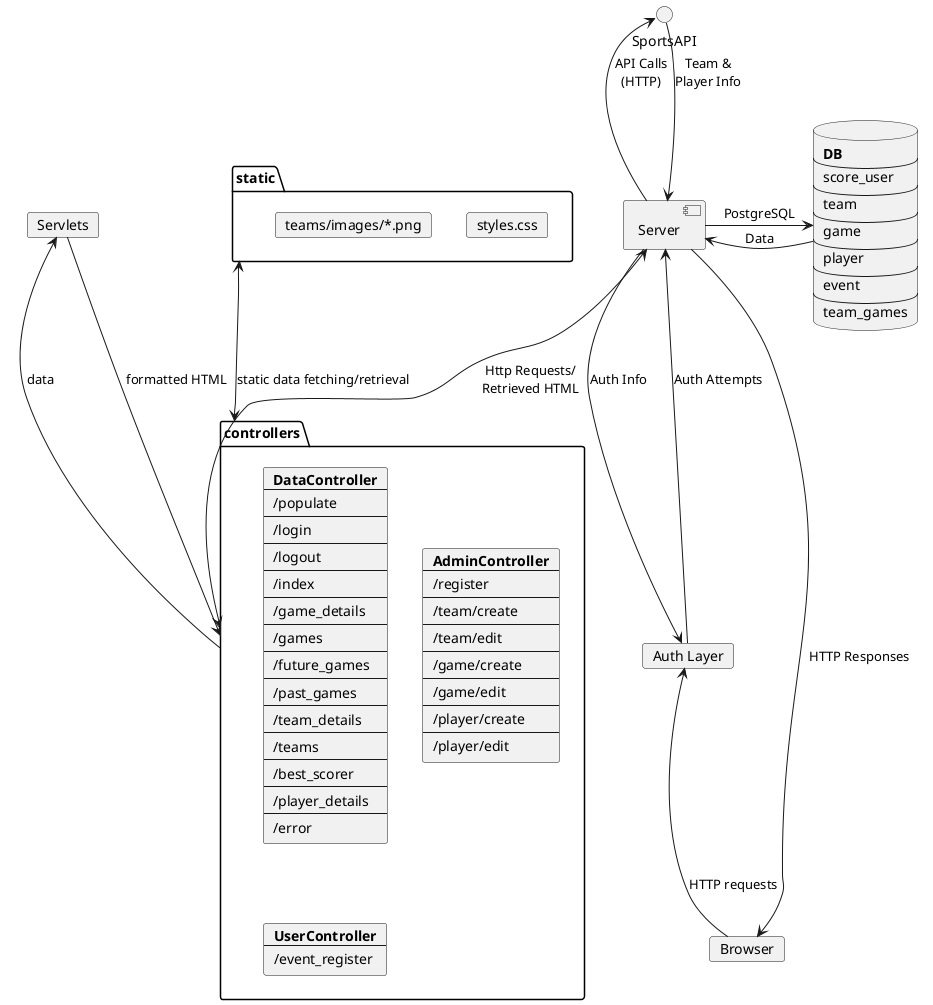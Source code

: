 @startuml architecture

component server as "Server"
database DB [
    <b>DB</b>
    ----
    score_user
    ----
    team
    ----
    game
    ----
    player
    ----
    event
    ----
    team_games
]

folder controllers {
    card DataController [
        <b>DataController</b>
        ----
        /populate
        ----
        /login
        ----
        /logout
        ----
        /index
        ----
        /game_details
        ----
        /games
        ----
        /future_games
        ----
        /past_games
        ----
        /team_details
        ----
        /teams
        ----
        /best_scorer
        ----
        /player_details
        ----
        /error
    ]

    card AdminController [
        <b>AdminController</b>
        ----
        /register  
        ----
        /team/create
        ----
        /team/edit
        ----
        /game/create
        ----
        /game/edit
        ----
        /player/create
        ----
        /player/edit
    ]

    card UserController [
        <b>UserController</b>
        ----
        /event_register
    ]
}

card Auth [
    Auth Layer
]

folder static {
    card "styles.css"
    card "teams/images/*.png"
}

interface SportsAPI

card Browser

card Servlets
server <-down-> controllers : Http Requests/\nRetrieved HTML
server -right-> DB: PostgreSQL
DB -left-> server : Data

server -down-> Auth : Auth Info
server -down-> Browser: HTTP Responses
Auth -up-> server: Auth Attempts
server -up-> SportsAPI: API Calls\n(HTTP)
SportsAPI -down-> server: Team &\nPlayer Info
Browser -up-> Auth: HTTP requests
controllers <-up-> static: static data fetching/retrieval
controllers -right-> Servlets: data
Servlets --> controllers: formatted HTML

@enduml